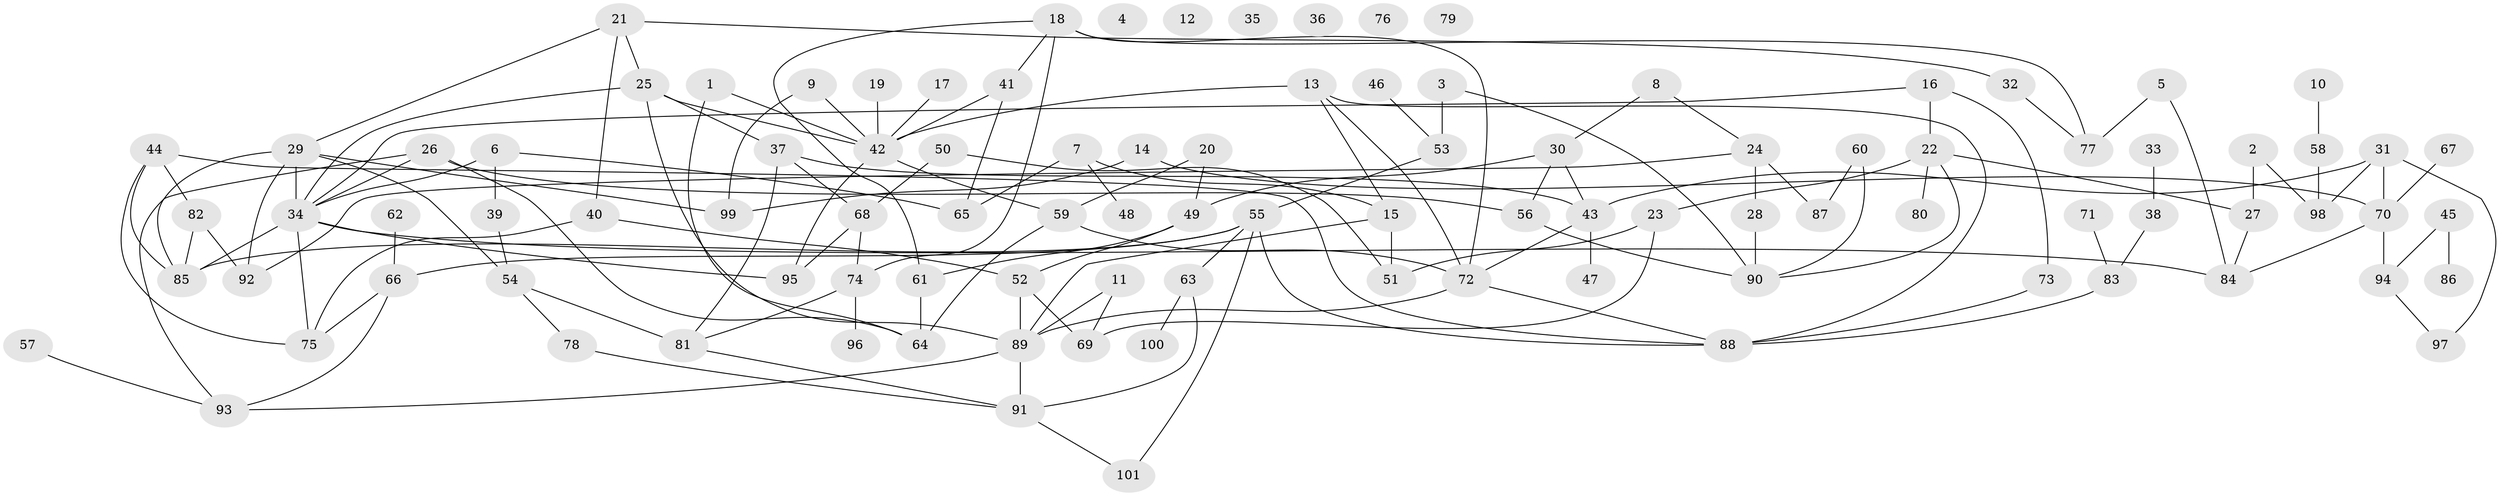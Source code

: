 // coarse degree distribution, {4: 0.13846153846153847, 2: 0.15384615384615385, 3: 0.18461538461538463, 0: 0.09230769230769231, 1: 0.15384615384615385, 7: 0.03076923076923077, 8: 0.03076923076923077, 5: 0.12307692307692308, 10: 0.015384615384615385, 6: 0.06153846153846154, 12: 0.015384615384615385}
// Generated by graph-tools (version 1.1) at 2025/23/03/03/25 07:23:27]
// undirected, 101 vertices, 149 edges
graph export_dot {
graph [start="1"]
  node [color=gray90,style=filled];
  1;
  2;
  3;
  4;
  5;
  6;
  7;
  8;
  9;
  10;
  11;
  12;
  13;
  14;
  15;
  16;
  17;
  18;
  19;
  20;
  21;
  22;
  23;
  24;
  25;
  26;
  27;
  28;
  29;
  30;
  31;
  32;
  33;
  34;
  35;
  36;
  37;
  38;
  39;
  40;
  41;
  42;
  43;
  44;
  45;
  46;
  47;
  48;
  49;
  50;
  51;
  52;
  53;
  54;
  55;
  56;
  57;
  58;
  59;
  60;
  61;
  62;
  63;
  64;
  65;
  66;
  67;
  68;
  69;
  70;
  71;
  72;
  73;
  74;
  75;
  76;
  77;
  78;
  79;
  80;
  81;
  82;
  83;
  84;
  85;
  86;
  87;
  88;
  89;
  90;
  91;
  92;
  93;
  94;
  95;
  96;
  97;
  98;
  99;
  100;
  101;
  1 -- 42;
  1 -- 64;
  2 -- 27;
  2 -- 98;
  3 -- 53;
  3 -- 90;
  5 -- 77;
  5 -- 84;
  6 -- 34;
  6 -- 39;
  6 -- 65;
  7 -- 15;
  7 -- 48;
  7 -- 65;
  8 -- 24;
  8 -- 30;
  9 -- 42;
  9 -- 99;
  10 -- 58;
  11 -- 69;
  11 -- 89;
  13 -- 15;
  13 -- 42;
  13 -- 72;
  13 -- 88;
  14 -- 70;
  14 -- 99;
  15 -- 51;
  15 -- 89;
  16 -- 22;
  16 -- 34;
  16 -- 73;
  17 -- 42;
  18 -- 41;
  18 -- 61;
  18 -- 72;
  18 -- 74;
  18 -- 77;
  19 -- 42;
  20 -- 49;
  20 -- 59;
  21 -- 25;
  21 -- 29;
  21 -- 32;
  21 -- 40;
  22 -- 23;
  22 -- 27;
  22 -- 80;
  22 -- 90;
  23 -- 51;
  23 -- 69;
  24 -- 28;
  24 -- 87;
  24 -- 92;
  25 -- 34;
  25 -- 37;
  25 -- 42;
  25 -- 89;
  26 -- 34;
  26 -- 56;
  26 -- 64;
  26 -- 93;
  27 -- 84;
  28 -- 90;
  29 -- 34;
  29 -- 54;
  29 -- 85;
  29 -- 92;
  29 -- 99;
  30 -- 43;
  30 -- 49;
  30 -- 56;
  31 -- 43;
  31 -- 70;
  31 -- 97;
  31 -- 98;
  32 -- 77;
  33 -- 38;
  34 -- 75;
  34 -- 84;
  34 -- 85;
  34 -- 95;
  37 -- 43;
  37 -- 68;
  37 -- 81;
  38 -- 83;
  39 -- 54;
  40 -- 52;
  40 -- 75;
  41 -- 42;
  41 -- 65;
  42 -- 59;
  42 -- 95;
  43 -- 47;
  43 -- 72;
  44 -- 75;
  44 -- 82;
  44 -- 85;
  44 -- 88;
  45 -- 86;
  45 -- 94;
  46 -- 53;
  49 -- 52;
  49 -- 61;
  50 -- 51;
  50 -- 68;
  52 -- 69;
  52 -- 89;
  53 -- 55;
  54 -- 78;
  54 -- 81;
  55 -- 63;
  55 -- 66;
  55 -- 85;
  55 -- 88;
  55 -- 101;
  56 -- 90;
  57 -- 93;
  58 -- 98;
  59 -- 64;
  59 -- 72;
  60 -- 87;
  60 -- 90;
  61 -- 64;
  62 -- 66;
  63 -- 91;
  63 -- 100;
  66 -- 75;
  66 -- 93;
  67 -- 70;
  68 -- 74;
  68 -- 95;
  70 -- 84;
  70 -- 94;
  71 -- 83;
  72 -- 88;
  72 -- 89;
  73 -- 88;
  74 -- 81;
  74 -- 96;
  78 -- 91;
  81 -- 91;
  82 -- 85;
  82 -- 92;
  83 -- 88;
  89 -- 91;
  89 -- 93;
  91 -- 101;
  94 -- 97;
}
